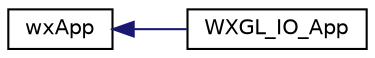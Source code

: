 digraph "Graphical Class Hierarchy"
{
  edge [fontname="Helvetica",fontsize="10",labelfontname="Helvetica",labelfontsize="10"];
  node [fontname="Helvetica",fontsize="10",shape=record];
  rankdir="LR";
  Node1 [label="wxApp",height=0.2,width=0.4,color="black", fillcolor="white", style="filled",URL="$classwxApp.html"];
  Node1 -> Node2 [dir="back",color="midnightblue",fontsize="10",style="solid",fontname="Helvetica"];
  Node2 [label="WXGL_IO_App",height=0.2,width=0.4,color="black", fillcolor="white", style="filled",URL="$classWXGL__IO__App.html"];
}
